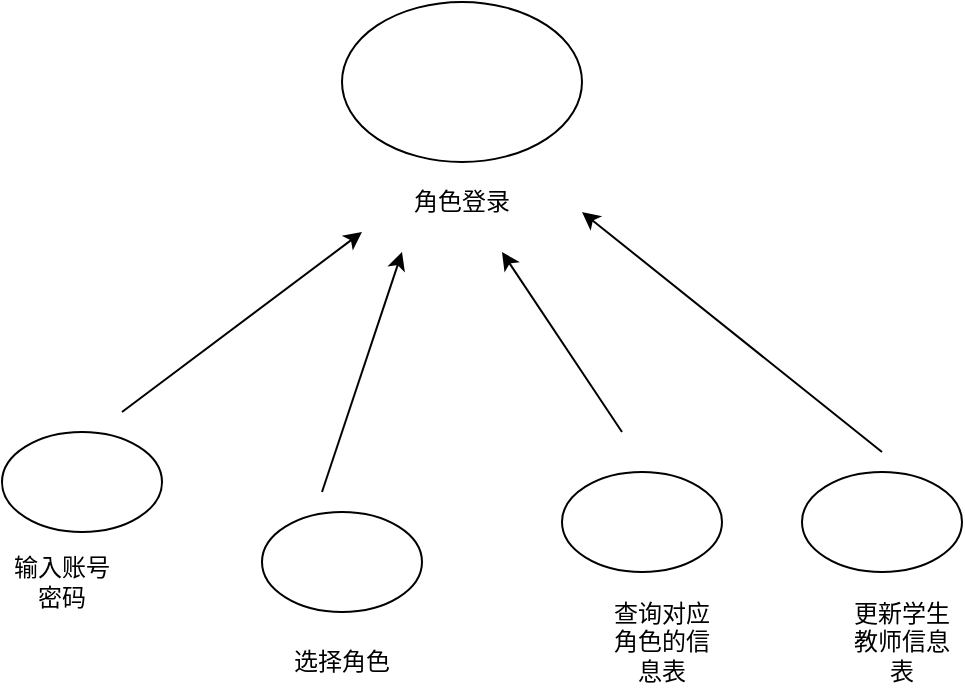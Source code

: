 <mxfile version="22.0.8" type="github">
  <diagram name="第 1 页" id="Byz4K3ECz8F5BBLuq-Ha">
    <mxGraphModel dx="1050" dy="542" grid="1" gridSize="10" guides="1" tooltips="1" connect="1" arrows="1" fold="1" page="1" pageScale="1" pageWidth="827" pageHeight="1169" math="0" shadow="0">
      <root>
        <mxCell id="0" />
        <mxCell id="1" parent="0" />
        <mxCell id="4HskrNpRkXM2yCC21E8R-1" value="" style="ellipse;whiteSpace=wrap;html=1;" parent="1" vertex="1">
          <mxGeometry x="340" y="585" width="120" height="80" as="geometry" />
        </mxCell>
        <mxCell id="4HskrNpRkXM2yCC21E8R-2" value="角色登录" style="text;html=1;strokeColor=none;fillColor=none;align=center;verticalAlign=middle;whiteSpace=wrap;rounded=0;" parent="1" vertex="1">
          <mxGeometry x="370" y="670" width="60" height="30" as="geometry" />
        </mxCell>
        <mxCell id="4HskrNpRkXM2yCC21E8R-3" value="" style="ellipse;whiteSpace=wrap;html=1;" parent="1" vertex="1">
          <mxGeometry x="170" y="800" width="80" height="50" as="geometry" />
        </mxCell>
        <mxCell id="4HskrNpRkXM2yCC21E8R-4" value="" style="ellipse;whiteSpace=wrap;html=1;" parent="1" vertex="1">
          <mxGeometry x="300" y="840" width="80" height="50" as="geometry" />
        </mxCell>
        <mxCell id="4HskrNpRkXM2yCC21E8R-5" value="" style="ellipse;whiteSpace=wrap;html=1;" parent="1" vertex="1">
          <mxGeometry x="450" y="820" width="80" height="50" as="geometry" />
        </mxCell>
        <mxCell id="4HskrNpRkXM2yCC21E8R-6" value="" style="ellipse;whiteSpace=wrap;html=1;" parent="1" vertex="1">
          <mxGeometry x="570" y="820" width="80" height="50" as="geometry" />
        </mxCell>
        <mxCell id="4HskrNpRkXM2yCC21E8R-7" value="输入账号密码" style="text;html=1;strokeColor=none;fillColor=none;align=center;verticalAlign=middle;whiteSpace=wrap;rounded=0;" parent="1" vertex="1">
          <mxGeometry x="170" y="860" width="60" height="30" as="geometry" />
        </mxCell>
        <mxCell id="4HskrNpRkXM2yCC21E8R-8" value="选择角色" style="text;html=1;strokeColor=none;fillColor=none;align=center;verticalAlign=middle;whiteSpace=wrap;rounded=0;" parent="1" vertex="1">
          <mxGeometry x="310" y="900" width="60" height="30" as="geometry" />
        </mxCell>
        <mxCell id="4HskrNpRkXM2yCC21E8R-9" value="查询对应角色的信息表&lt;br&gt;" style="text;html=1;strokeColor=none;fillColor=none;align=center;verticalAlign=middle;whiteSpace=wrap;rounded=0;" parent="1" vertex="1">
          <mxGeometry x="470" y="890" width="60" height="30" as="geometry" />
        </mxCell>
        <mxCell id="4HskrNpRkXM2yCC21E8R-10" value="更新学生教师信息表" style="text;html=1;strokeColor=none;fillColor=none;align=center;verticalAlign=middle;whiteSpace=wrap;rounded=0;" parent="1" vertex="1">
          <mxGeometry x="590" y="890" width="60" height="30" as="geometry" />
        </mxCell>
        <mxCell id="4HskrNpRkXM2yCC21E8R-11" value="" style="endArrow=classic;html=1;rounded=0;" parent="1" edge="1">
          <mxGeometry width="50" height="50" relative="1" as="geometry">
            <mxPoint x="230" y="790" as="sourcePoint" />
            <mxPoint x="350" y="700" as="targetPoint" />
          </mxGeometry>
        </mxCell>
        <mxCell id="4HskrNpRkXM2yCC21E8R-12" value="" style="endArrow=classic;html=1;rounded=0;" parent="1" edge="1">
          <mxGeometry width="50" height="50" relative="1" as="geometry">
            <mxPoint x="330" y="830" as="sourcePoint" />
            <mxPoint x="370" y="710" as="targetPoint" />
          </mxGeometry>
        </mxCell>
        <mxCell id="4HskrNpRkXM2yCC21E8R-15" value="" style="endArrow=classic;html=1;rounded=0;" parent="1" edge="1">
          <mxGeometry width="50" height="50" relative="1" as="geometry">
            <mxPoint x="480" y="800" as="sourcePoint" />
            <mxPoint x="420" y="710" as="targetPoint" />
          </mxGeometry>
        </mxCell>
        <mxCell id="4HskrNpRkXM2yCC21E8R-16" value="" style="endArrow=classic;html=1;rounded=0;" parent="1" edge="1">
          <mxGeometry width="50" height="50" relative="1" as="geometry">
            <mxPoint x="610" y="810" as="sourcePoint" />
            <mxPoint x="460" y="690" as="targetPoint" />
          </mxGeometry>
        </mxCell>
      </root>
    </mxGraphModel>
  </diagram>
</mxfile>
